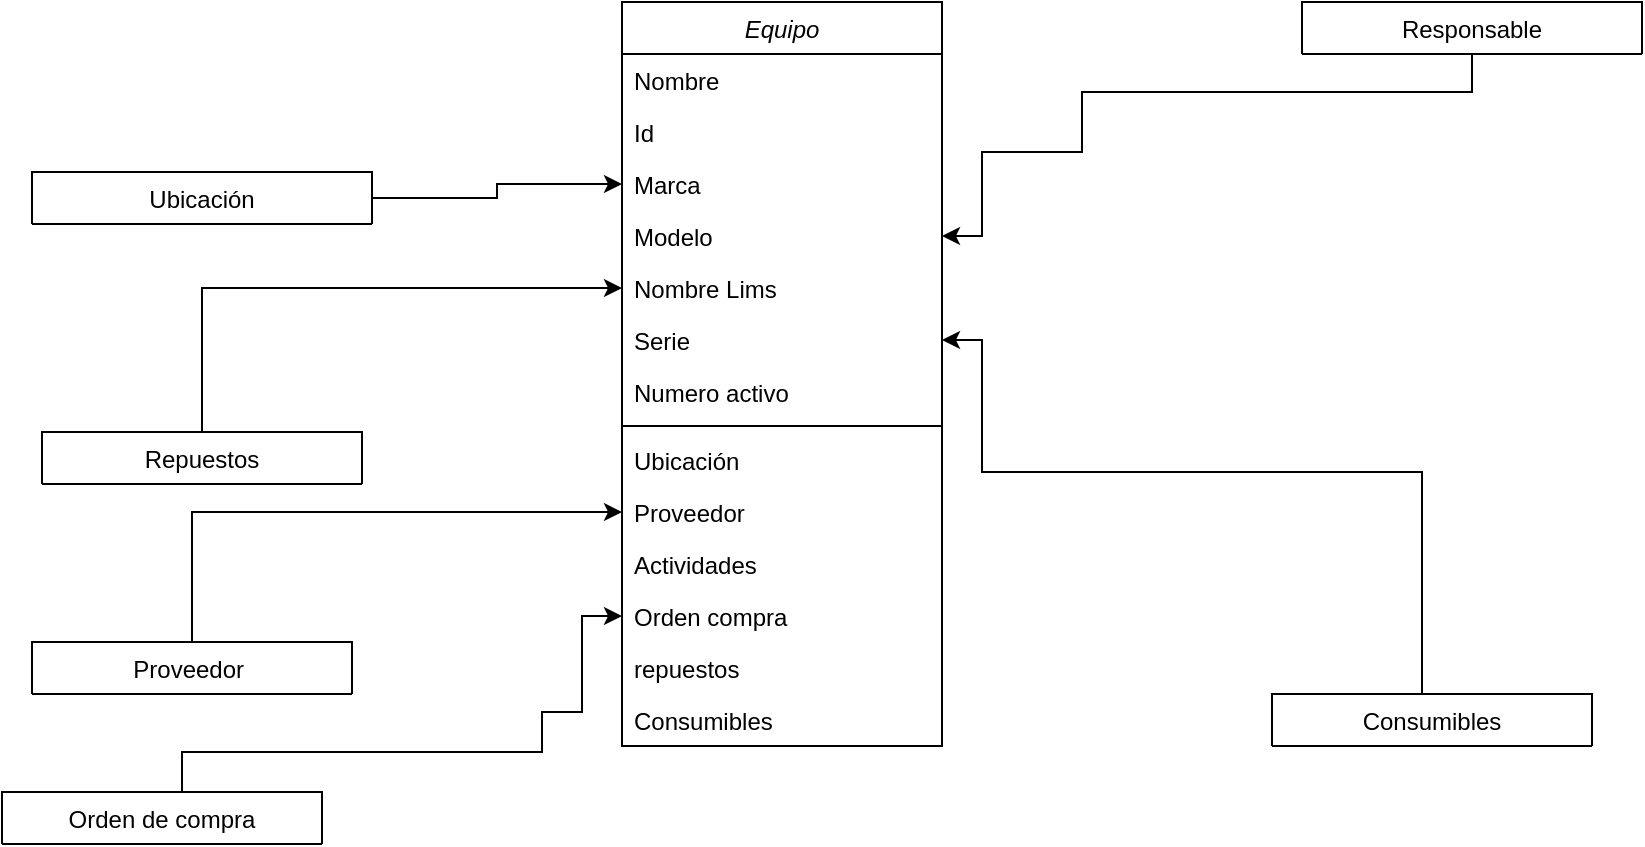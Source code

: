 <mxfile version="21.7.5" type="github">
  <diagram id="C5RBs43oDa-KdzZeNtuy" name="Page-1">
    <mxGraphModel dx="2501" dy="796" grid="1" gridSize="10" guides="1" tooltips="1" connect="1" arrows="1" fold="1" page="1" pageScale="1" pageWidth="827" pageHeight="1169" math="0" shadow="0">
      <root>
        <mxCell id="WIyWlLk6GJQsqaUBKTNV-0" />
        <mxCell id="WIyWlLk6GJQsqaUBKTNV-1" parent="WIyWlLk6GJQsqaUBKTNV-0" />
        <mxCell id="zkfFHV4jXpPFQw0GAbJ--0" value="Equipo" style="swimlane;fontStyle=2;align=center;verticalAlign=top;childLayout=stackLayout;horizontal=1;startSize=26;horizontalStack=0;resizeParent=1;resizeLast=0;collapsible=1;marginBottom=0;rounded=0;shadow=0;strokeWidth=1;" parent="WIyWlLk6GJQsqaUBKTNV-1" vertex="1">
          <mxGeometry x="210" y="265" width="160" height="372" as="geometry">
            <mxRectangle x="70" y="60" width="160" height="100" as="alternateBounds" />
          </mxGeometry>
        </mxCell>
        <mxCell id="zkfFHV4jXpPFQw0GAbJ--1" value="Nombre" style="text;align=left;verticalAlign=top;spacingLeft=4;spacingRight=4;overflow=hidden;rotatable=0;points=[[0,0.5],[1,0.5]];portConstraint=eastwest;" parent="zkfFHV4jXpPFQw0GAbJ--0" vertex="1">
          <mxGeometry y="26" width="160" height="26" as="geometry" />
        </mxCell>
        <mxCell id="zkfFHV4jXpPFQw0GAbJ--3" value="Id &#xa;" style="text;align=left;verticalAlign=top;spacingLeft=4;spacingRight=4;overflow=hidden;rotatable=0;points=[[0,0.5],[1,0.5]];portConstraint=eastwest;rounded=0;shadow=0;html=0;" parent="zkfFHV4jXpPFQw0GAbJ--0" vertex="1">
          <mxGeometry y="52" width="160" height="26" as="geometry" />
        </mxCell>
        <mxCell id="iZWTlTsW06nvhKcUdOy7-3" value="Marca&#xa;" style="text;align=left;verticalAlign=top;spacingLeft=4;spacingRight=4;overflow=hidden;rotatable=0;points=[[0,0.5],[1,0.5]];portConstraint=eastwest;rounded=0;shadow=0;html=0;" parent="zkfFHV4jXpPFQw0GAbJ--0" vertex="1">
          <mxGeometry y="78" width="160" height="26" as="geometry" />
        </mxCell>
        <mxCell id="zkfFHV4jXpPFQw0GAbJ--2" value="Modelo" style="text;align=left;verticalAlign=top;spacingLeft=4;spacingRight=4;overflow=hidden;rotatable=0;points=[[0,0.5],[1,0.5]];portConstraint=eastwest;rounded=0;shadow=0;html=0;" parent="zkfFHV4jXpPFQw0GAbJ--0" vertex="1">
          <mxGeometry y="104" width="160" height="26" as="geometry" />
        </mxCell>
        <mxCell id="iZWTlTsW06nvhKcUdOy7-1" value="Nombre Lims" style="text;align=left;verticalAlign=top;spacingLeft=4;spacingRight=4;overflow=hidden;rotatable=0;points=[[0,0.5],[1,0.5]];portConstraint=eastwest;" parent="zkfFHV4jXpPFQw0GAbJ--0" vertex="1">
          <mxGeometry y="130" width="160" height="26" as="geometry" />
        </mxCell>
        <mxCell id="iZWTlTsW06nvhKcUdOy7-31" value="Serie" style="text;align=left;verticalAlign=top;spacingLeft=4;spacingRight=4;overflow=hidden;rotatable=0;points=[[0,0.5],[1,0.5]];portConstraint=eastwest;rounded=0;shadow=0;html=0;" parent="zkfFHV4jXpPFQw0GAbJ--0" vertex="1">
          <mxGeometry y="156" width="160" height="26" as="geometry" />
        </mxCell>
        <mxCell id="iZWTlTsW06nvhKcUdOy7-4" value="Numero activo" style="text;align=left;verticalAlign=top;spacingLeft=4;spacingRight=4;overflow=hidden;rotatable=0;points=[[0,0.5],[1,0.5]];portConstraint=eastwest;rounded=0;shadow=0;html=0;" parent="zkfFHV4jXpPFQw0GAbJ--0" vertex="1">
          <mxGeometry y="182" width="160" height="26" as="geometry" />
        </mxCell>
        <mxCell id="zkfFHV4jXpPFQw0GAbJ--4" value="" style="line;html=1;strokeWidth=1;align=left;verticalAlign=middle;spacingTop=-1;spacingLeft=3;spacingRight=3;rotatable=0;labelPosition=right;points=[];portConstraint=eastwest;" parent="zkfFHV4jXpPFQw0GAbJ--0" vertex="1">
          <mxGeometry y="208" width="160" height="8" as="geometry" />
        </mxCell>
        <mxCell id="zkfFHV4jXpPFQw0GAbJ--5" value="Ubicación&#xa;" style="text;align=left;verticalAlign=top;spacingLeft=4;spacingRight=4;overflow=hidden;rotatable=0;points=[[0,0.5],[1,0.5]];portConstraint=eastwest;" parent="zkfFHV4jXpPFQw0GAbJ--0" vertex="1">
          <mxGeometry y="216" width="160" height="26" as="geometry" />
        </mxCell>
        <mxCell id="iZWTlTsW06nvhKcUdOy7-0" value="Proveedor " style="text;align=left;verticalAlign=top;spacingLeft=4;spacingRight=4;overflow=hidden;rotatable=0;points=[[0,0.5],[1,0.5]];portConstraint=eastwest;" parent="zkfFHV4jXpPFQw0GAbJ--0" vertex="1">
          <mxGeometry y="242" width="160" height="26" as="geometry" />
        </mxCell>
        <mxCell id="iZWTlTsW06nvhKcUdOy7-5" value="Actividades&#xa;" style="text;align=left;verticalAlign=top;spacingLeft=4;spacingRight=4;overflow=hidden;rotatable=0;points=[[0,0.5],[1,0.5]];portConstraint=eastwest;" parent="zkfFHV4jXpPFQw0GAbJ--0" vertex="1">
          <mxGeometry y="268" width="160" height="26" as="geometry" />
        </mxCell>
        <mxCell id="iZWTlTsW06nvhKcUdOy7-29" value="Orden compra " style="text;align=left;verticalAlign=top;spacingLeft=4;spacingRight=4;overflow=hidden;rotatable=0;points=[[0,0.5],[1,0.5]];portConstraint=eastwest;" parent="zkfFHV4jXpPFQw0GAbJ--0" vertex="1">
          <mxGeometry y="294" width="160" height="26" as="geometry" />
        </mxCell>
        <mxCell id="iZWTlTsW06nvhKcUdOy7-32" value="repuestos" style="text;align=left;verticalAlign=top;spacingLeft=4;spacingRight=4;overflow=hidden;rotatable=0;points=[[0,0.5],[1,0.5]];portConstraint=eastwest;" parent="zkfFHV4jXpPFQw0GAbJ--0" vertex="1">
          <mxGeometry y="320" width="160" height="26" as="geometry" />
        </mxCell>
        <mxCell id="iZWTlTsW06nvhKcUdOy7-33" value="Consumibles&#xa;" style="text;align=left;verticalAlign=top;spacingLeft=4;spacingRight=4;overflow=hidden;rotatable=0;points=[[0,0.5],[1,0.5]];portConstraint=eastwest;" parent="zkfFHV4jXpPFQw0GAbJ--0" vertex="1">
          <mxGeometry y="346" width="160" height="26" as="geometry" />
        </mxCell>
        <mxCell id="iZWTlTsW06nvhKcUdOy7-53" style="edgeStyle=orthogonalEdgeStyle;rounded=0;orthogonalLoop=1;jettySize=auto;html=1;entryX=0;entryY=0.5;entryDx=0;entryDy=0;" parent="WIyWlLk6GJQsqaUBKTNV-1" source="zkfFHV4jXpPFQw0GAbJ--6" target="iZWTlTsW06nvhKcUdOy7-0" edge="1">
          <mxGeometry relative="1" as="geometry" />
        </mxCell>
        <mxCell id="zkfFHV4jXpPFQw0GAbJ--6" value="Proveedor &#xa;" style="swimlane;fontStyle=0;align=center;verticalAlign=top;childLayout=stackLayout;horizontal=1;startSize=26;horizontalStack=0;resizeParent=1;resizeLast=0;collapsible=1;marginBottom=0;rounded=0;shadow=0;strokeWidth=1;" parent="WIyWlLk6GJQsqaUBKTNV-1" vertex="1" collapsed="1">
          <mxGeometry x="-85" y="585" width="160" height="26" as="geometry">
            <mxRectangle x="120" y="360" width="160" height="112" as="alternateBounds" />
          </mxGeometry>
        </mxCell>
        <mxCell id="zkfFHV4jXpPFQw0GAbJ--7" value="Tipo1&#xa;" style="text;align=left;verticalAlign=top;spacingLeft=4;spacingRight=4;overflow=hidden;rotatable=0;points=[[0,0.5],[1,0.5]];portConstraint=eastwest;" parent="zkfFHV4jXpPFQw0GAbJ--6" vertex="1">
          <mxGeometry y="26" width="160" height="26" as="geometry" />
        </mxCell>
        <mxCell id="iZWTlTsW06nvhKcUdOy7-17" value="Tipo2" style="text;align=left;verticalAlign=top;spacingLeft=4;spacingRight=4;overflow=hidden;rotatable=0;points=[[0,0.5],[1,0.5]];portConstraint=eastwest;" parent="zkfFHV4jXpPFQw0GAbJ--6" vertex="1">
          <mxGeometry y="52" width="160" height="26" as="geometry" />
        </mxCell>
        <mxCell id="iZWTlTsW06nvhKcUdOy7-18" value="Tipo3" style="text;align=left;verticalAlign=top;spacingLeft=4;spacingRight=4;overflow=hidden;rotatable=0;points=[[0,0.5],[1,0.5]];portConstraint=eastwest;" parent="zkfFHV4jXpPFQw0GAbJ--6" vertex="1">
          <mxGeometry y="78" width="160" height="26" as="geometry" />
        </mxCell>
        <mxCell id="zkfFHV4jXpPFQw0GAbJ--9" value="" style="line;html=1;strokeWidth=1;align=left;verticalAlign=middle;spacingTop=-1;spacingLeft=3;spacingRight=3;rotatable=0;labelPosition=right;points=[];portConstraint=eastwest;" parent="zkfFHV4jXpPFQw0GAbJ--6" vertex="1">
          <mxGeometry y="104" width="160" height="8" as="geometry" />
        </mxCell>
        <mxCell id="iZWTlTsW06nvhKcUdOy7-52" style="edgeStyle=orthogonalEdgeStyle;rounded=0;orthogonalLoop=1;jettySize=auto;html=1;entryX=0;entryY=0.5;entryDx=0;entryDy=0;" parent="WIyWlLk6GJQsqaUBKTNV-1" source="zkfFHV4jXpPFQw0GAbJ--13" target="iZWTlTsW06nvhKcUdOy7-3" edge="1">
          <mxGeometry relative="1" as="geometry" />
        </mxCell>
        <mxCell id="zkfFHV4jXpPFQw0GAbJ--13" value="Ubicación" style="swimlane;fontStyle=0;align=center;verticalAlign=top;childLayout=stackLayout;horizontal=1;startSize=26;horizontalStack=0;resizeParent=1;resizeLast=0;collapsible=1;marginBottom=0;rounded=0;shadow=0;strokeWidth=1;" parent="WIyWlLk6GJQsqaUBKTNV-1" vertex="1" collapsed="1">
          <mxGeometry x="-85" y="350" width="170" height="26" as="geometry">
            <mxRectangle x="330" y="360" width="160" height="112" as="alternateBounds" />
          </mxGeometry>
        </mxCell>
        <mxCell id="zkfFHV4jXpPFQw0GAbJ--14" value="Ubi 1" style="text;align=left;verticalAlign=top;spacingLeft=4;spacingRight=4;overflow=hidden;rotatable=0;points=[[0,0.5],[1,0.5]];portConstraint=eastwest;" parent="zkfFHV4jXpPFQw0GAbJ--13" vertex="1">
          <mxGeometry y="26" width="160" height="26" as="geometry" />
        </mxCell>
        <mxCell id="iZWTlTsW06nvhKcUdOy7-22" value="Ubi 2" style="text;align=left;verticalAlign=top;spacingLeft=4;spacingRight=4;overflow=hidden;rotatable=0;points=[[0,0.5],[1,0.5]];portConstraint=eastwest;" parent="zkfFHV4jXpPFQw0GAbJ--13" vertex="1">
          <mxGeometry y="52" width="160" height="26" as="geometry" />
        </mxCell>
        <mxCell id="iZWTlTsW06nvhKcUdOy7-23" value="Ubi 3" style="text;align=left;verticalAlign=top;spacingLeft=4;spacingRight=4;overflow=hidden;rotatable=0;points=[[0,0.5],[1,0.5]];portConstraint=eastwest;" parent="zkfFHV4jXpPFQw0GAbJ--13" vertex="1">
          <mxGeometry y="78" width="160" height="26" as="geometry" />
        </mxCell>
        <mxCell id="zkfFHV4jXpPFQw0GAbJ--15" value="" style="line;html=1;strokeWidth=1;align=left;verticalAlign=middle;spacingTop=-1;spacingLeft=3;spacingRight=3;rotatable=0;labelPosition=right;points=[];portConstraint=eastwest;" parent="zkfFHV4jXpPFQw0GAbJ--13" vertex="1">
          <mxGeometry y="104" width="160" height="8" as="geometry" />
        </mxCell>
        <mxCell id="iZWTlTsW06nvhKcUdOy7-49" style="edgeStyle=orthogonalEdgeStyle;rounded=0;orthogonalLoop=1;jettySize=auto;html=1;entryX=1;entryY=0.5;entryDx=0;entryDy=0;" parent="WIyWlLk6GJQsqaUBKTNV-1" source="iZWTlTsW06nvhKcUdOy7-19" target="zkfFHV4jXpPFQw0GAbJ--2" edge="1">
          <mxGeometry relative="1" as="geometry">
            <Array as="points">
              <mxPoint x="635" y="310" />
              <mxPoint x="440" y="310" />
              <mxPoint x="440" y="340" />
              <mxPoint x="390" y="340" />
              <mxPoint x="390" y="382" />
            </Array>
          </mxGeometry>
        </mxCell>
        <mxCell id="iZWTlTsW06nvhKcUdOy7-19" value="Responsable" style="swimlane;fontStyle=0;align=center;verticalAlign=top;childLayout=stackLayout;horizontal=1;startSize=26;horizontalStack=0;resizeParent=1;resizeLast=0;collapsible=1;marginBottom=0;rounded=0;shadow=0;strokeWidth=1;" parent="WIyWlLk6GJQsqaUBKTNV-1" vertex="1" collapsed="1">
          <mxGeometry x="550" y="265" width="170" height="26" as="geometry">
            <mxRectangle x="530" y="250" width="160" height="112" as="alternateBounds" />
          </mxGeometry>
        </mxCell>
        <mxCell id="iZWTlTsW06nvhKcUdOy7-20" value="Res 1" style="text;align=left;verticalAlign=top;spacingLeft=4;spacingRight=4;overflow=hidden;rotatable=0;points=[[0,0.5],[1,0.5]];portConstraint=eastwest;" parent="iZWTlTsW06nvhKcUdOy7-19" vertex="1">
          <mxGeometry y="26" width="160" height="26" as="geometry" />
        </mxCell>
        <mxCell id="iZWTlTsW06nvhKcUdOy7-24" value="Res 2" style="text;align=left;verticalAlign=top;spacingLeft=4;spacingRight=4;overflow=hidden;rotatable=0;points=[[0,0.5],[1,0.5]];portConstraint=eastwest;" parent="iZWTlTsW06nvhKcUdOy7-19" vertex="1">
          <mxGeometry y="52" width="160" height="26" as="geometry" />
        </mxCell>
        <mxCell id="iZWTlTsW06nvhKcUdOy7-25" value="Res 3" style="text;align=left;verticalAlign=top;spacingLeft=4;spacingRight=4;overflow=hidden;rotatable=0;points=[[0,0.5],[1,0.5]];portConstraint=eastwest;" parent="iZWTlTsW06nvhKcUdOy7-19" vertex="1">
          <mxGeometry y="78" width="160" height="26" as="geometry" />
        </mxCell>
        <mxCell id="iZWTlTsW06nvhKcUdOy7-21" value="" style="line;html=1;strokeWidth=1;align=left;verticalAlign=middle;spacingTop=-1;spacingLeft=3;spacingRight=3;rotatable=0;labelPosition=right;points=[];portConstraint=eastwest;" parent="iZWTlTsW06nvhKcUdOy7-19" vertex="1">
          <mxGeometry y="104" width="160" height="8" as="geometry" />
        </mxCell>
        <mxCell id="iZWTlTsW06nvhKcUdOy7-51" style="edgeStyle=orthogonalEdgeStyle;rounded=0;orthogonalLoop=1;jettySize=auto;html=1;entryX=0;entryY=0.5;entryDx=0;entryDy=0;" parent="WIyWlLk6GJQsqaUBKTNV-1" source="iZWTlTsW06nvhKcUdOy7-35" target="iZWTlTsW06nvhKcUdOy7-1" edge="1">
          <mxGeometry relative="1" as="geometry" />
        </mxCell>
        <mxCell id="iZWTlTsW06nvhKcUdOy7-35" value="Repuestos" style="swimlane;fontStyle=0;align=center;verticalAlign=top;childLayout=stackLayout;horizontal=1;startSize=26;horizontalStack=0;resizeParent=1;resizeLast=0;collapsible=1;marginBottom=0;rounded=0;shadow=0;strokeWidth=1;" parent="WIyWlLk6GJQsqaUBKTNV-1" vertex="1" collapsed="1">
          <mxGeometry x="-80" y="480" width="160" height="26" as="geometry">
            <mxRectangle x="120" y="360" width="160" height="112" as="alternateBounds" />
          </mxGeometry>
        </mxCell>
        <mxCell id="iZWTlTsW06nvhKcUdOy7-36" value="Tipo1&#xa;" style="text;align=left;verticalAlign=top;spacingLeft=4;spacingRight=4;overflow=hidden;rotatable=0;points=[[0,0.5],[1,0.5]];portConstraint=eastwest;" parent="iZWTlTsW06nvhKcUdOy7-35" vertex="1">
          <mxGeometry y="26" width="160" height="26" as="geometry" />
        </mxCell>
        <mxCell id="iZWTlTsW06nvhKcUdOy7-37" value="Tipo2" style="text;align=left;verticalAlign=top;spacingLeft=4;spacingRight=4;overflow=hidden;rotatable=0;points=[[0,0.5],[1,0.5]];portConstraint=eastwest;" parent="iZWTlTsW06nvhKcUdOy7-35" vertex="1">
          <mxGeometry y="52" width="160" height="26" as="geometry" />
        </mxCell>
        <mxCell id="iZWTlTsW06nvhKcUdOy7-38" value="Tipo3" style="text;align=left;verticalAlign=top;spacingLeft=4;spacingRight=4;overflow=hidden;rotatable=0;points=[[0,0.5],[1,0.5]];portConstraint=eastwest;" parent="iZWTlTsW06nvhKcUdOy7-35" vertex="1">
          <mxGeometry y="78" width="160" height="26" as="geometry" />
        </mxCell>
        <mxCell id="iZWTlTsW06nvhKcUdOy7-39" value="" style="line;html=1;strokeWidth=1;align=left;verticalAlign=middle;spacingTop=-1;spacingLeft=3;spacingRight=3;rotatable=0;labelPosition=right;points=[];portConstraint=eastwest;" parent="iZWTlTsW06nvhKcUdOy7-35" vertex="1">
          <mxGeometry y="104" width="160" height="8" as="geometry" />
        </mxCell>
        <mxCell id="iZWTlTsW06nvhKcUdOy7-50" style="edgeStyle=orthogonalEdgeStyle;rounded=0;orthogonalLoop=1;jettySize=auto;html=1;entryX=1;entryY=0.5;entryDx=0;entryDy=0;" parent="WIyWlLk6GJQsqaUBKTNV-1" source="iZWTlTsW06nvhKcUdOy7-40" target="iZWTlTsW06nvhKcUdOy7-31" edge="1">
          <mxGeometry relative="1" as="geometry">
            <Array as="points">
              <mxPoint x="610" y="500" />
              <mxPoint x="390" y="500" />
              <mxPoint x="390" y="434" />
            </Array>
          </mxGeometry>
        </mxCell>
        <mxCell id="iZWTlTsW06nvhKcUdOy7-40" value="Consumibles&#xa;" style="swimlane;fontStyle=0;align=center;verticalAlign=top;childLayout=stackLayout;horizontal=1;startSize=26;horizontalStack=0;resizeParent=1;resizeLast=0;collapsible=1;marginBottom=0;rounded=0;shadow=0;strokeWidth=1;" parent="WIyWlLk6GJQsqaUBKTNV-1" vertex="1" collapsed="1">
          <mxGeometry x="535" y="611" width="160" height="26" as="geometry">
            <mxRectangle x="120" y="360" width="160" height="112" as="alternateBounds" />
          </mxGeometry>
        </mxCell>
        <mxCell id="iZWTlTsW06nvhKcUdOy7-41" value="Tipo1&#xa;" style="text;align=left;verticalAlign=top;spacingLeft=4;spacingRight=4;overflow=hidden;rotatable=0;points=[[0,0.5],[1,0.5]];portConstraint=eastwest;" parent="iZWTlTsW06nvhKcUdOy7-40" vertex="1">
          <mxGeometry y="26" width="160" height="26" as="geometry" />
        </mxCell>
        <mxCell id="iZWTlTsW06nvhKcUdOy7-42" value="Tipo2" style="text;align=left;verticalAlign=top;spacingLeft=4;spacingRight=4;overflow=hidden;rotatable=0;points=[[0,0.5],[1,0.5]];portConstraint=eastwest;" parent="iZWTlTsW06nvhKcUdOy7-40" vertex="1">
          <mxGeometry y="52" width="160" height="26" as="geometry" />
        </mxCell>
        <mxCell id="iZWTlTsW06nvhKcUdOy7-43" value="Tipo3" style="text;align=left;verticalAlign=top;spacingLeft=4;spacingRight=4;overflow=hidden;rotatable=0;points=[[0,0.5],[1,0.5]];portConstraint=eastwest;" parent="iZWTlTsW06nvhKcUdOy7-40" vertex="1">
          <mxGeometry y="78" width="160" height="26" as="geometry" />
        </mxCell>
        <mxCell id="iZWTlTsW06nvhKcUdOy7-44" value="" style="line;html=1;strokeWidth=1;align=left;verticalAlign=middle;spacingTop=-1;spacingLeft=3;spacingRight=3;rotatable=0;labelPosition=right;points=[];portConstraint=eastwest;" parent="iZWTlTsW06nvhKcUdOy7-40" vertex="1">
          <mxGeometry y="104" width="160" height="8" as="geometry" />
        </mxCell>
        <mxCell id="YB011PpcTemYkoDQ-xwp-5" style="edgeStyle=orthogonalEdgeStyle;rounded=0;orthogonalLoop=1;jettySize=auto;html=1;entryX=0;entryY=0.5;entryDx=0;entryDy=0;" edge="1" parent="WIyWlLk6GJQsqaUBKTNV-1" target="iZWTlTsW06nvhKcUdOy7-29">
          <mxGeometry relative="1" as="geometry">
            <mxPoint x="-10" y="660" as="sourcePoint" />
            <mxPoint x="220" y="572" as="targetPoint" />
            <Array as="points">
              <mxPoint x="-10" y="640" />
              <mxPoint x="170" y="640" />
              <mxPoint x="170" y="620" />
              <mxPoint x="190" y="620" />
              <mxPoint x="190" y="572" />
            </Array>
          </mxGeometry>
        </mxCell>
        <mxCell id="YB011PpcTemYkoDQ-xwp-0" value="Orden de compra" style="swimlane;fontStyle=0;align=center;verticalAlign=top;childLayout=stackLayout;horizontal=1;startSize=26;horizontalStack=0;resizeParent=1;resizeLast=0;collapsible=1;marginBottom=0;rounded=0;shadow=0;strokeWidth=1;" vertex="1" collapsed="1" parent="WIyWlLk6GJQsqaUBKTNV-1">
          <mxGeometry x="-100" y="660" width="160" height="26" as="geometry">
            <mxRectangle x="120" y="360" width="160" height="112" as="alternateBounds" />
          </mxGeometry>
        </mxCell>
        <mxCell id="YB011PpcTemYkoDQ-xwp-1" value="Tipo1&#xa;" style="text;align=left;verticalAlign=top;spacingLeft=4;spacingRight=4;overflow=hidden;rotatable=0;points=[[0,0.5],[1,0.5]];portConstraint=eastwest;" vertex="1" parent="YB011PpcTemYkoDQ-xwp-0">
          <mxGeometry y="26" width="160" height="26" as="geometry" />
        </mxCell>
        <mxCell id="YB011PpcTemYkoDQ-xwp-2" value="Tipo2" style="text;align=left;verticalAlign=top;spacingLeft=4;spacingRight=4;overflow=hidden;rotatable=0;points=[[0,0.5],[1,0.5]];portConstraint=eastwest;" vertex="1" parent="YB011PpcTemYkoDQ-xwp-0">
          <mxGeometry y="52" width="160" height="26" as="geometry" />
        </mxCell>
        <mxCell id="YB011PpcTemYkoDQ-xwp-3" value="Tipo3" style="text;align=left;verticalAlign=top;spacingLeft=4;spacingRight=4;overflow=hidden;rotatable=0;points=[[0,0.5],[1,0.5]];portConstraint=eastwest;" vertex="1" parent="YB011PpcTemYkoDQ-xwp-0">
          <mxGeometry y="78" width="160" height="26" as="geometry" />
        </mxCell>
        <mxCell id="YB011PpcTemYkoDQ-xwp-4" value="" style="line;html=1;strokeWidth=1;align=left;verticalAlign=middle;spacingTop=-1;spacingLeft=3;spacingRight=3;rotatable=0;labelPosition=right;points=[];portConstraint=eastwest;" vertex="1" parent="YB011PpcTemYkoDQ-xwp-0">
          <mxGeometry y="104" width="160" height="8" as="geometry" />
        </mxCell>
      </root>
    </mxGraphModel>
  </diagram>
</mxfile>
